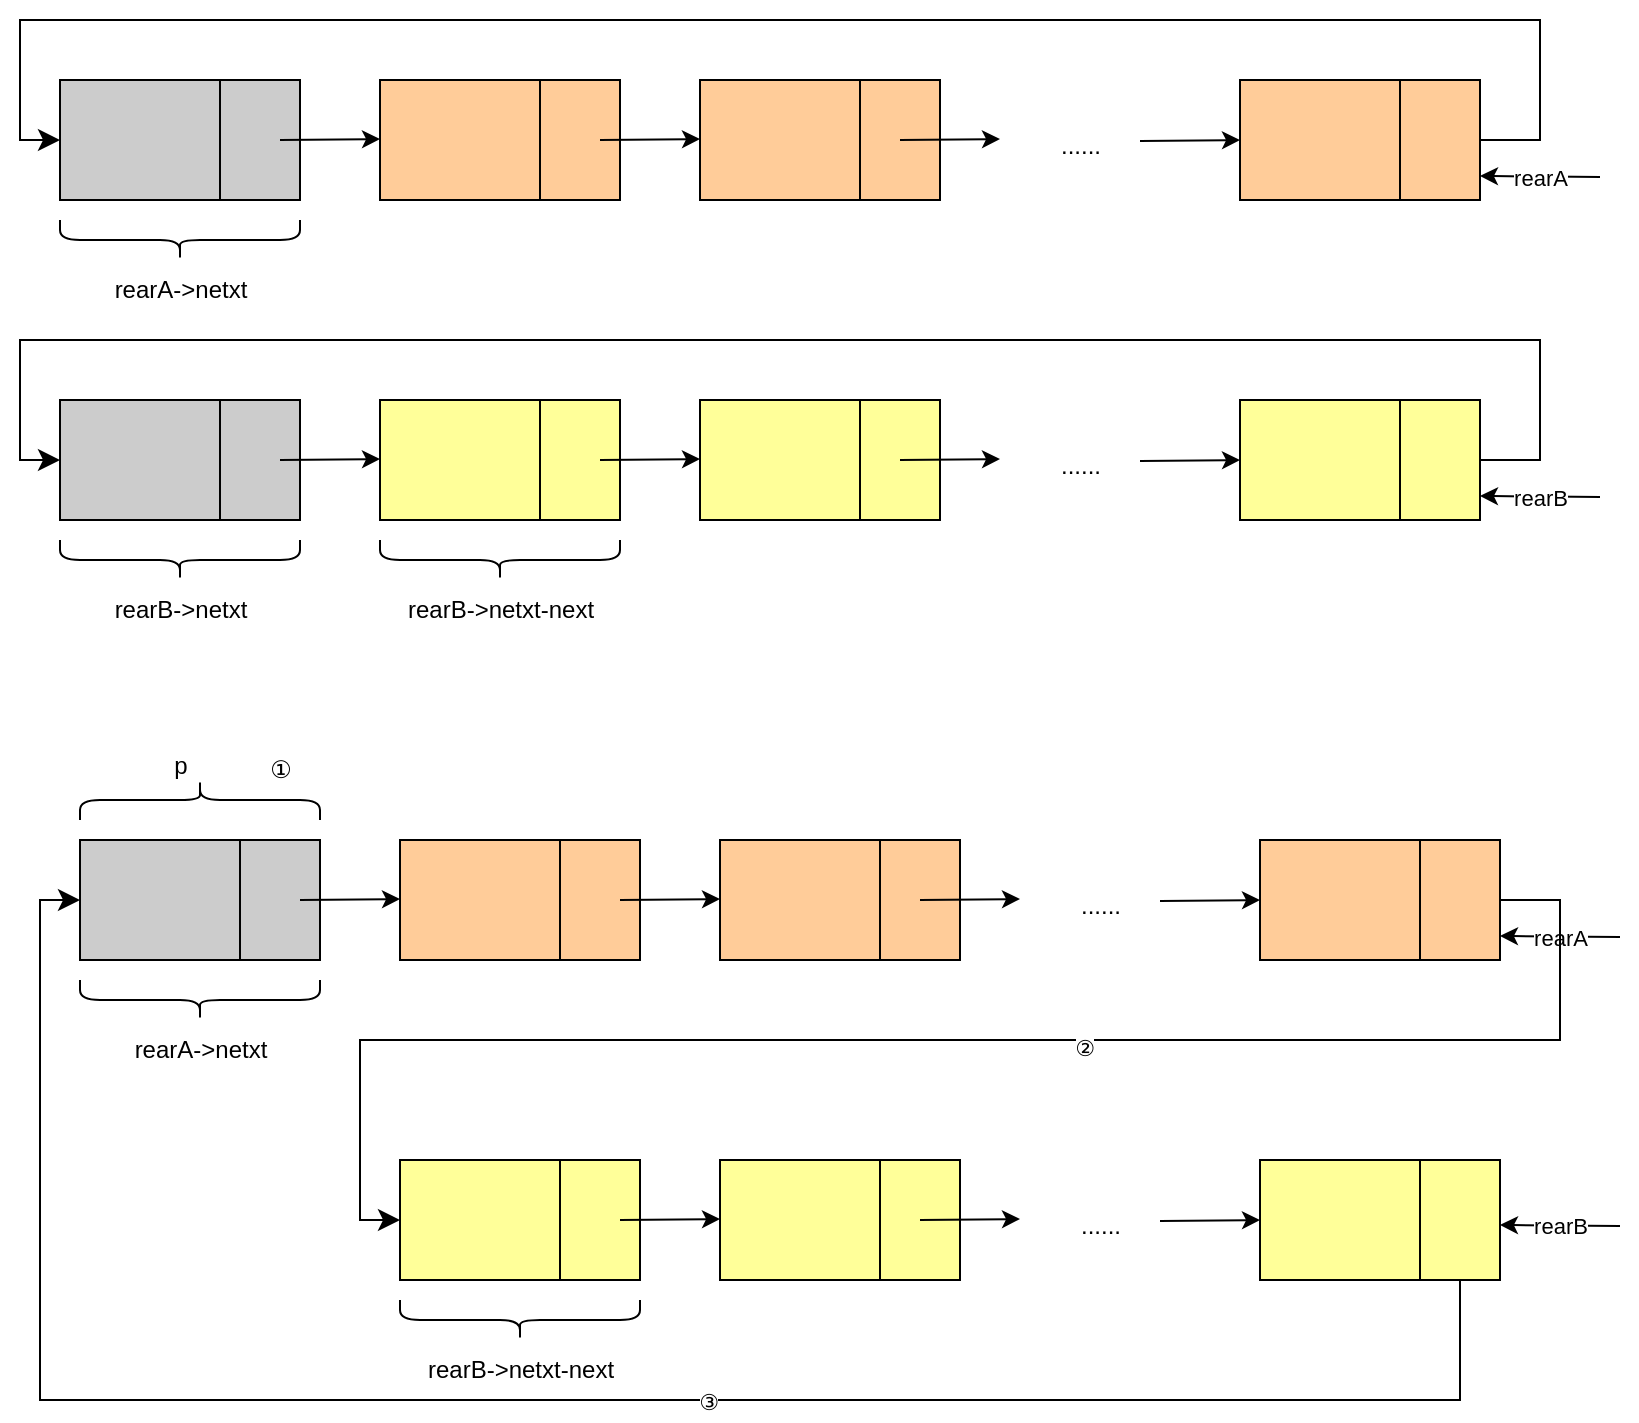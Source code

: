 <mxfile>
    <diagram id="9FVEStil6M5ddjNfYMa3" name="Page-1">
        <mxGraphModel dx="2200" dy="1558" grid="1" gridSize="10" guides="1" tooltips="1" connect="1" arrows="1" fold="1" page="1" pageScale="1" pageWidth="850" pageHeight="1100" math="0" shadow="0">
            <root>
                <mxCell id="0"/>
                <mxCell id="1" parent="0"/>
                <mxCell id="2" value="" style="rounded=0;whiteSpace=wrap;html=1;fillColor=#CCCCCC;" vertex="1" parent="1">
                    <mxGeometry x="890" y="160" width="80" height="60" as="geometry"/>
                </mxCell>
                <mxCell id="3" value="" style="rounded=0;whiteSpace=wrap;html=1;fillColor=#CCCCCC;" vertex="1" parent="1">
                    <mxGeometry x="970" y="160" width="40" height="60" as="geometry"/>
                </mxCell>
                <mxCell id="4" value="d" style="endArrow=classic;html=1;" edge="1" parent="1">
                    <mxGeometry relative="1" as="geometry">
                        <mxPoint x="1660" y="208.5" as="sourcePoint"/>
                        <mxPoint x="1600" y="208" as="targetPoint"/>
                    </mxGeometry>
                </mxCell>
                <mxCell id="5" value="rearA" style="edgeLabel;resizable=0;html=1;;align=center;verticalAlign=middle;" connectable="0" vertex="1" parent="4">
                    <mxGeometry relative="1" as="geometry"/>
                </mxCell>
                <mxCell id="6" value="" style="rounded=0;whiteSpace=wrap;html=1;fillColor=#FFCC99;" vertex="1" parent="1">
                    <mxGeometry x="1050" y="160" width="80" height="60" as="geometry"/>
                </mxCell>
                <mxCell id="7" value="" style="rounded=0;whiteSpace=wrap;html=1;fillColor=#FFCC99;" vertex="1" parent="1">
                    <mxGeometry x="1130" y="160" width="40" height="60" as="geometry"/>
                </mxCell>
                <mxCell id="8" value="" style="rounded=0;whiteSpace=wrap;html=1;fillColor=#FFCC99;" vertex="1" parent="1">
                    <mxGeometry x="1210" y="160" width="80" height="60" as="geometry"/>
                </mxCell>
                <mxCell id="9" value="" style="rounded=0;whiteSpace=wrap;html=1;fillColor=#FFCC99;" vertex="1" parent="1">
                    <mxGeometry x="1290" y="160" width="40" height="60" as="geometry"/>
                </mxCell>
                <mxCell id="10" value="" style="rounded=0;whiteSpace=wrap;html=1;fillColor=#FFCC99;" vertex="1" parent="1">
                    <mxGeometry x="1480" y="160" width="80" height="60" as="geometry"/>
                </mxCell>
                <mxCell id="11" value="" style="rounded=0;whiteSpace=wrap;html=1;fillColor=#FFCC99;" vertex="1" parent="1">
                    <mxGeometry x="1560" y="160" width="40" height="60" as="geometry"/>
                </mxCell>
                <mxCell id="12" value="" style="edgeStyle=segmentEdgeStyle;endArrow=classic;html=1;curved=0;rounded=0;endSize=8;startSize=8;exitX=1;exitY=0.5;exitDx=0;exitDy=0;entryX=0;entryY=0.5;entryDx=0;entryDy=0;" edge="1" parent="1" source="11" target="2">
                    <mxGeometry width="50" height="50" relative="1" as="geometry">
                        <mxPoint x="1330" y="610" as="sourcePoint"/>
                        <mxPoint x="1380" y="560" as="targetPoint"/>
                        <Array as="points">
                            <mxPoint x="1630" y="190"/>
                            <mxPoint x="1630" y="130"/>
                            <mxPoint x="870" y="130"/>
                            <mxPoint x="870" y="190"/>
                        </Array>
                    </mxGeometry>
                </mxCell>
                <mxCell id="13" value="" style="endArrow=classic;html=1;" edge="1" parent="1">
                    <mxGeometry width="50" height="50" relative="1" as="geometry">
                        <mxPoint x="1000" y="190" as="sourcePoint"/>
                        <mxPoint x="1050" y="189.5" as="targetPoint"/>
                    </mxGeometry>
                </mxCell>
                <mxCell id="14" value="" style="endArrow=classic;html=1;" edge="1" parent="1">
                    <mxGeometry width="50" height="50" relative="1" as="geometry">
                        <mxPoint x="1160" y="190" as="sourcePoint"/>
                        <mxPoint x="1210" y="189.5" as="targetPoint"/>
                    </mxGeometry>
                </mxCell>
                <mxCell id="15" value="" style="endArrow=classic;html=1;" edge="1" parent="1">
                    <mxGeometry width="50" height="50" relative="1" as="geometry">
                        <mxPoint x="1310" y="190" as="sourcePoint"/>
                        <mxPoint x="1360" y="189.5" as="targetPoint"/>
                    </mxGeometry>
                </mxCell>
                <mxCell id="16" value="" style="endArrow=classic;html=1;" edge="1" parent="1">
                    <mxGeometry width="50" height="50" relative="1" as="geometry">
                        <mxPoint x="1430" y="190.5" as="sourcePoint"/>
                        <mxPoint x="1480" y="190" as="targetPoint"/>
                    </mxGeometry>
                </mxCell>
                <mxCell id="17" value="......" style="text;html=1;align=center;verticalAlign=middle;resizable=0;points=[];autosize=1;strokeColor=none;fillColor=none;" vertex="1" parent="1">
                    <mxGeometry x="1380" y="178" width="40" height="30" as="geometry"/>
                </mxCell>
                <mxCell id="18" value="" style="rounded=0;whiteSpace=wrap;html=1;fillColor=#CCCCCC;" vertex="1" parent="1">
                    <mxGeometry x="890" y="320" width="80" height="60" as="geometry"/>
                </mxCell>
                <mxCell id="19" value="" style="rounded=0;whiteSpace=wrap;html=1;fillColor=#CCCCCC;" vertex="1" parent="1">
                    <mxGeometry x="970" y="320" width="40" height="60" as="geometry"/>
                </mxCell>
                <mxCell id="20" value="d" style="endArrow=classic;html=1;" edge="1" parent="1">
                    <mxGeometry relative="1" as="geometry">
                        <mxPoint x="1660" y="368.5" as="sourcePoint"/>
                        <mxPoint x="1600" y="368" as="targetPoint"/>
                    </mxGeometry>
                </mxCell>
                <mxCell id="21" value="rearB" style="edgeLabel;resizable=0;html=1;;align=center;verticalAlign=middle;" connectable="0" vertex="1" parent="20">
                    <mxGeometry relative="1" as="geometry"/>
                </mxCell>
                <mxCell id="22" value="" style="rounded=0;whiteSpace=wrap;html=1;fillColor=#FFFF99;" vertex="1" parent="1">
                    <mxGeometry x="1050" y="320" width="80" height="60" as="geometry"/>
                </mxCell>
                <mxCell id="23" value="" style="rounded=0;whiteSpace=wrap;html=1;fillColor=#FFFF99;" vertex="1" parent="1">
                    <mxGeometry x="1130" y="320" width="40" height="60" as="geometry"/>
                </mxCell>
                <mxCell id="24" value="" style="rounded=0;whiteSpace=wrap;html=1;fillColor=#FFFF99;" vertex="1" parent="1">
                    <mxGeometry x="1210" y="320" width="80" height="60" as="geometry"/>
                </mxCell>
                <mxCell id="25" value="" style="rounded=0;whiteSpace=wrap;html=1;fillColor=#FFFF99;" vertex="1" parent="1">
                    <mxGeometry x="1290" y="320" width="40" height="60" as="geometry"/>
                </mxCell>
                <mxCell id="26" value="" style="rounded=0;whiteSpace=wrap;html=1;fillColor=#FFFF99;" vertex="1" parent="1">
                    <mxGeometry x="1480" y="320" width="80" height="60" as="geometry"/>
                </mxCell>
                <mxCell id="27" value="" style="rounded=0;whiteSpace=wrap;html=1;fillColor=#FFFF99;" vertex="1" parent="1">
                    <mxGeometry x="1560" y="320" width="40" height="60" as="geometry"/>
                </mxCell>
                <mxCell id="28" value="" style="edgeStyle=segmentEdgeStyle;endArrow=classic;html=1;curved=0;rounded=0;endSize=8;startSize=8;exitX=1;exitY=0.5;exitDx=0;exitDy=0;entryX=0;entryY=0.5;entryDx=0;entryDy=0;" edge="1" parent="1" source="27" target="18">
                    <mxGeometry width="50" height="50" relative="1" as="geometry">
                        <mxPoint x="1330" y="770" as="sourcePoint"/>
                        <mxPoint x="1380" y="720" as="targetPoint"/>
                        <Array as="points">
                            <mxPoint x="1630" y="350"/>
                            <mxPoint x="1630" y="290"/>
                            <mxPoint x="870" y="290"/>
                            <mxPoint x="870" y="350"/>
                        </Array>
                    </mxGeometry>
                </mxCell>
                <mxCell id="29" value="" style="endArrow=classic;html=1;" edge="1" parent="1">
                    <mxGeometry width="50" height="50" relative="1" as="geometry">
                        <mxPoint x="1000" y="350" as="sourcePoint"/>
                        <mxPoint x="1050" y="349.5" as="targetPoint"/>
                    </mxGeometry>
                </mxCell>
                <mxCell id="30" value="" style="endArrow=classic;html=1;" edge="1" parent="1">
                    <mxGeometry width="50" height="50" relative="1" as="geometry">
                        <mxPoint x="1160" y="350" as="sourcePoint"/>
                        <mxPoint x="1210" y="349.5" as="targetPoint"/>
                    </mxGeometry>
                </mxCell>
                <mxCell id="31" value="" style="endArrow=classic;html=1;" edge="1" parent="1">
                    <mxGeometry width="50" height="50" relative="1" as="geometry">
                        <mxPoint x="1310" y="350" as="sourcePoint"/>
                        <mxPoint x="1360" y="349.5" as="targetPoint"/>
                    </mxGeometry>
                </mxCell>
                <mxCell id="32" value="" style="endArrow=classic;html=1;" edge="1" parent="1">
                    <mxGeometry width="50" height="50" relative="1" as="geometry">
                        <mxPoint x="1430" y="350.5" as="sourcePoint"/>
                        <mxPoint x="1480" y="350" as="targetPoint"/>
                    </mxGeometry>
                </mxCell>
                <mxCell id="33" value="......" style="text;html=1;align=center;verticalAlign=middle;resizable=0;points=[];autosize=1;strokeColor=none;fillColor=none;" vertex="1" parent="1">
                    <mxGeometry x="1380" y="338" width="40" height="30" as="geometry"/>
                </mxCell>
                <mxCell id="34" value="" style="shape=curlyBracket;whiteSpace=wrap;html=1;rounded=1;labelPosition=left;verticalLabelPosition=middle;align=right;verticalAlign=middle;direction=north;" vertex="1" parent="1">
                    <mxGeometry x="890" y="230" width="120" height="20" as="geometry"/>
                </mxCell>
                <mxCell id="35" value="" style="shape=curlyBracket;whiteSpace=wrap;html=1;rounded=1;labelPosition=left;verticalLabelPosition=middle;align=right;verticalAlign=middle;direction=north;" vertex="1" parent="1">
                    <mxGeometry x="890" y="390" width="120" height="20" as="geometry"/>
                </mxCell>
                <mxCell id="36" value="" style="shape=curlyBracket;whiteSpace=wrap;html=1;rounded=1;labelPosition=left;verticalLabelPosition=middle;align=right;verticalAlign=middle;direction=north;" vertex="1" parent="1">
                    <mxGeometry x="1050" y="390" width="120" height="20" as="geometry"/>
                </mxCell>
                <mxCell id="38" value="rearA-&amp;gt;netxt" style="text;html=1;align=center;verticalAlign=middle;resizable=0;points=[];autosize=1;strokeColor=none;fillColor=none;" vertex="1" parent="1">
                    <mxGeometry x="905" y="250" width="90" height="30" as="geometry"/>
                </mxCell>
                <mxCell id="39" value="rearB-&amp;gt;netxt" style="text;html=1;align=center;verticalAlign=middle;resizable=0;points=[];autosize=1;strokeColor=none;fillColor=none;" vertex="1" parent="1">
                    <mxGeometry x="905" y="410" width="90" height="30" as="geometry"/>
                </mxCell>
                <mxCell id="40" value="rearB-&amp;gt;netxt-next" style="text;html=1;align=center;verticalAlign=middle;resizable=0;points=[];autosize=1;strokeColor=none;fillColor=none;" vertex="1" parent="1">
                    <mxGeometry x="1050" y="410" width="120" height="30" as="geometry"/>
                </mxCell>
                <mxCell id="41" value="" style="rounded=0;whiteSpace=wrap;html=1;fillColor=#CCCCCC;" vertex="1" parent="1">
                    <mxGeometry x="900" y="540" width="80" height="60" as="geometry"/>
                </mxCell>
                <mxCell id="42" value="" style="rounded=0;whiteSpace=wrap;html=1;fillColor=#CCCCCC;" vertex="1" parent="1">
                    <mxGeometry x="980" y="540" width="40" height="60" as="geometry"/>
                </mxCell>
                <mxCell id="43" value="d" style="endArrow=classic;html=1;" edge="1" parent="1">
                    <mxGeometry relative="1" as="geometry">
                        <mxPoint x="1670" y="588.5" as="sourcePoint"/>
                        <mxPoint x="1610" y="588" as="targetPoint"/>
                    </mxGeometry>
                </mxCell>
                <mxCell id="44" value="rearA" style="edgeLabel;resizable=0;html=1;;align=center;verticalAlign=middle;" connectable="0" vertex="1" parent="43">
                    <mxGeometry relative="1" as="geometry"/>
                </mxCell>
                <mxCell id="45" value="" style="rounded=0;whiteSpace=wrap;html=1;fillColor=#FFCC99;" vertex="1" parent="1">
                    <mxGeometry x="1060" y="540" width="80" height="60" as="geometry"/>
                </mxCell>
                <mxCell id="46" value="" style="rounded=0;whiteSpace=wrap;html=1;fillColor=#FFCC99;" vertex="1" parent="1">
                    <mxGeometry x="1140" y="540" width="40" height="60" as="geometry"/>
                </mxCell>
                <mxCell id="47" value="" style="rounded=0;whiteSpace=wrap;html=1;fillColor=#FFCC99;" vertex="1" parent="1">
                    <mxGeometry x="1220" y="540" width="80" height="60" as="geometry"/>
                </mxCell>
                <mxCell id="48" value="" style="rounded=0;whiteSpace=wrap;html=1;fillColor=#FFCC99;" vertex="1" parent="1">
                    <mxGeometry x="1300" y="540" width="40" height="60" as="geometry"/>
                </mxCell>
                <mxCell id="49" value="" style="rounded=0;whiteSpace=wrap;html=1;fillColor=#FFCC99;" vertex="1" parent="1">
                    <mxGeometry x="1490" y="540" width="80" height="60" as="geometry"/>
                </mxCell>
                <mxCell id="50" value="" style="rounded=0;whiteSpace=wrap;html=1;fillColor=#FFCC99;" vertex="1" parent="1">
                    <mxGeometry x="1570" y="540" width="40" height="60" as="geometry"/>
                </mxCell>
                <mxCell id="51" value="" style="edgeStyle=segmentEdgeStyle;endArrow=classic;html=1;curved=0;rounded=0;endSize=8;startSize=8;exitX=1;exitY=0.5;exitDx=0;exitDy=0;entryX=0;entryY=0.5;entryDx=0;entryDy=0;" edge="1" parent="1" source="50" target="61">
                    <mxGeometry width="50" height="50" relative="1" as="geometry">
                        <mxPoint x="1340" y="990" as="sourcePoint"/>
                        <mxPoint x="1390" y="940" as="targetPoint"/>
                        <Array as="points">
                            <mxPoint x="1640" y="570"/>
                            <mxPoint x="1640" y="640"/>
                            <mxPoint x="1040" y="640"/>
                            <mxPoint x="1040" y="730"/>
                        </Array>
                    </mxGeometry>
                </mxCell>
                <mxCell id="81" value="②" style="edgeLabel;html=1;align=center;verticalAlign=middle;resizable=0;points=[];" vertex="1" connectable="0" parent="51">
                    <mxGeometry x="-0.165" y="4" relative="1" as="geometry">
                        <mxPoint as="offset"/>
                    </mxGeometry>
                </mxCell>
                <mxCell id="52" value="" style="endArrow=classic;html=1;" edge="1" parent="1">
                    <mxGeometry width="50" height="50" relative="1" as="geometry">
                        <mxPoint x="1010" y="570" as="sourcePoint"/>
                        <mxPoint x="1060" y="569.5" as="targetPoint"/>
                    </mxGeometry>
                </mxCell>
                <mxCell id="53" value="" style="endArrow=classic;html=1;" edge="1" parent="1">
                    <mxGeometry width="50" height="50" relative="1" as="geometry">
                        <mxPoint x="1170" y="570" as="sourcePoint"/>
                        <mxPoint x="1220" y="569.5" as="targetPoint"/>
                    </mxGeometry>
                </mxCell>
                <mxCell id="54" value="" style="endArrow=classic;html=1;" edge="1" parent="1">
                    <mxGeometry width="50" height="50" relative="1" as="geometry">
                        <mxPoint x="1320" y="570" as="sourcePoint"/>
                        <mxPoint x="1370" y="569.5" as="targetPoint"/>
                    </mxGeometry>
                </mxCell>
                <mxCell id="55" value="" style="endArrow=classic;html=1;" edge="1" parent="1">
                    <mxGeometry width="50" height="50" relative="1" as="geometry">
                        <mxPoint x="1440" y="570.5" as="sourcePoint"/>
                        <mxPoint x="1490" y="570" as="targetPoint"/>
                    </mxGeometry>
                </mxCell>
                <mxCell id="56" value="......" style="text;html=1;align=center;verticalAlign=middle;resizable=0;points=[];autosize=1;strokeColor=none;fillColor=none;" vertex="1" parent="1">
                    <mxGeometry x="1390" y="558" width="40" height="30" as="geometry"/>
                </mxCell>
                <mxCell id="59" value="d" style="endArrow=classic;html=1;" edge="1" parent="1">
                    <mxGeometry relative="1" as="geometry">
                        <mxPoint x="1670" y="733" as="sourcePoint"/>
                        <mxPoint x="1610" y="732.5" as="targetPoint"/>
                    </mxGeometry>
                </mxCell>
                <mxCell id="60" value="rearB" style="edgeLabel;resizable=0;html=1;;align=center;verticalAlign=middle;" connectable="0" vertex="1" parent="59">
                    <mxGeometry relative="1" as="geometry"/>
                </mxCell>
                <mxCell id="61" value="" style="rounded=0;whiteSpace=wrap;html=1;fillColor=#FFFF99;" vertex="1" parent="1">
                    <mxGeometry x="1060" y="700" width="80" height="60" as="geometry"/>
                </mxCell>
                <mxCell id="62" value="" style="rounded=0;whiteSpace=wrap;html=1;fillColor=#FFFF99;" vertex="1" parent="1">
                    <mxGeometry x="1140" y="700" width="40" height="60" as="geometry"/>
                </mxCell>
                <mxCell id="63" value="" style="rounded=0;whiteSpace=wrap;html=1;fillColor=#FFFF99;" vertex="1" parent="1">
                    <mxGeometry x="1220" y="700" width="80" height="60" as="geometry"/>
                </mxCell>
                <mxCell id="64" value="" style="rounded=0;whiteSpace=wrap;html=1;fillColor=#FFFF99;" vertex="1" parent="1">
                    <mxGeometry x="1300" y="700" width="40" height="60" as="geometry"/>
                </mxCell>
                <mxCell id="65" value="" style="rounded=0;whiteSpace=wrap;html=1;fillColor=#FFFF99;" vertex="1" parent="1">
                    <mxGeometry x="1490" y="700" width="80" height="60" as="geometry"/>
                </mxCell>
                <mxCell id="66" value="" style="rounded=0;whiteSpace=wrap;html=1;fillColor=#FFFF99;" vertex="1" parent="1">
                    <mxGeometry x="1570" y="700" width="40" height="60" as="geometry"/>
                </mxCell>
                <mxCell id="67" value="" style="edgeStyle=segmentEdgeStyle;endArrow=classic;html=1;curved=0;rounded=0;endSize=8;startSize=8;entryX=0;entryY=0.5;entryDx=0;entryDy=0;" edge="1" parent="1" target="41">
                    <mxGeometry width="50" height="50" relative="1" as="geometry">
                        <mxPoint x="1590" y="760" as="sourcePoint"/>
                        <mxPoint x="900" y="730" as="targetPoint"/>
                        <Array as="points">
                            <mxPoint x="1590" y="820"/>
                            <mxPoint x="880" y="820"/>
                            <mxPoint x="880" y="570"/>
                        </Array>
                    </mxGeometry>
                </mxCell>
                <mxCell id="80" value="③" style="edgeLabel;html=1;align=center;verticalAlign=middle;resizable=0;points=[];" vertex="1" connectable="0" parent="67">
                    <mxGeometry x="-0.162" y="1" relative="1" as="geometry">
                        <mxPoint as="offset"/>
                    </mxGeometry>
                </mxCell>
                <mxCell id="69" value="" style="endArrow=classic;html=1;" edge="1" parent="1">
                    <mxGeometry width="50" height="50" relative="1" as="geometry">
                        <mxPoint x="1170" y="730" as="sourcePoint"/>
                        <mxPoint x="1220" y="729.5" as="targetPoint"/>
                    </mxGeometry>
                </mxCell>
                <mxCell id="70" value="" style="endArrow=classic;html=1;" edge="1" parent="1">
                    <mxGeometry width="50" height="50" relative="1" as="geometry">
                        <mxPoint x="1320" y="730" as="sourcePoint"/>
                        <mxPoint x="1370" y="729.5" as="targetPoint"/>
                    </mxGeometry>
                </mxCell>
                <mxCell id="71" value="" style="endArrow=classic;html=1;" edge="1" parent="1">
                    <mxGeometry width="50" height="50" relative="1" as="geometry">
                        <mxPoint x="1440" y="730.5" as="sourcePoint"/>
                        <mxPoint x="1490" y="730" as="targetPoint"/>
                    </mxGeometry>
                </mxCell>
                <mxCell id="72" value="......" style="text;html=1;align=center;verticalAlign=middle;resizable=0;points=[];autosize=1;strokeColor=none;fillColor=none;" vertex="1" parent="1">
                    <mxGeometry x="1390" y="718" width="40" height="30" as="geometry"/>
                </mxCell>
                <mxCell id="73" value="" style="shape=curlyBracket;whiteSpace=wrap;html=1;rounded=1;labelPosition=left;verticalLabelPosition=middle;align=right;verticalAlign=middle;direction=north;" vertex="1" parent="1">
                    <mxGeometry x="900" y="610" width="120" height="20" as="geometry"/>
                </mxCell>
                <mxCell id="75" value="" style="shape=curlyBracket;whiteSpace=wrap;html=1;rounded=1;labelPosition=left;verticalLabelPosition=middle;align=right;verticalAlign=middle;direction=north;" vertex="1" parent="1">
                    <mxGeometry x="1060" y="770" width="120" height="20" as="geometry"/>
                </mxCell>
                <mxCell id="76" value="rearA-&amp;gt;netxt" style="text;html=1;align=center;verticalAlign=middle;resizable=0;points=[];autosize=1;strokeColor=none;fillColor=none;" vertex="1" parent="1">
                    <mxGeometry x="915" y="630" width="90" height="30" as="geometry"/>
                </mxCell>
                <mxCell id="78" value="rearB-&amp;gt;netxt-next" style="text;html=1;align=center;verticalAlign=middle;resizable=0;points=[];autosize=1;strokeColor=none;fillColor=none;" vertex="1" parent="1">
                    <mxGeometry x="1060" y="790" width="120" height="30" as="geometry"/>
                </mxCell>
                <mxCell id="79" value="" style="shape=curlyBracket;whiteSpace=wrap;html=1;rounded=1;labelPosition=left;verticalLabelPosition=middle;align=right;verticalAlign=middle;direction=south;" vertex="1" parent="1">
                    <mxGeometry x="900" y="510" width="120" height="20" as="geometry"/>
                </mxCell>
                <mxCell id="82" value="①" style="text;html=1;align=center;verticalAlign=middle;resizable=0;points=[];autosize=1;strokeColor=none;fillColor=none;" vertex="1" parent="1">
                    <mxGeometry x="980" y="490" width="40" height="30" as="geometry"/>
                </mxCell>
                <mxCell id="83" value="p" style="text;html=1;align=center;verticalAlign=middle;resizable=0;points=[];autosize=1;strokeColor=none;fillColor=none;" vertex="1" parent="1">
                    <mxGeometry x="935" y="488" width="30" height="30" as="geometry"/>
                </mxCell>
            </root>
        </mxGraphModel>
    </diagram>
</mxfile>